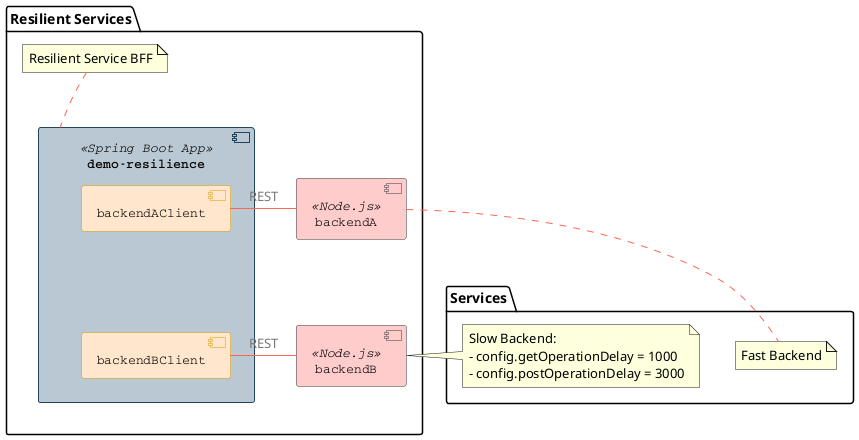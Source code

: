 @startuml

skinparam componentStyle uml2
skinparam component {
  FontSize 13
  FontName Courier
  BorderColor #D79B00
  BackgroundColor #FFE6CC


  ArrowFontName Impact
  ArrowColor #FF6655
  ArrowFontColor #777777
}
skinparam component<<Spring Boot App>> {
  BackgroundColor #BAC8D3
  BorderColor #23445D
}
skinparam component<<Node.js>> {
  BackgroundColor #FFCCCC
  BorderColor #36393D
}

package "Resilient Services" {
    component demoResilience as "demo-resilience" << Spring Boot App >> {
        component backendAClient
        component backendBClient
    }
    backendAClient -[hidden]-> backendBClient

    backendAClient -right- backendA : REST
    backendBClient -right- backendB : REST

    note top of demoResilience
        Resilient Service BFF
    end note
}


package "Services" {
    component backendA as "backend-a" <<Node.js>> {
    }
    component backendB as "backend-b" <<Node.js>> {
    }
    backendA -[hidden]- backendB

    note right of backendA
        Fast Backend
    end note
    note right of backendB
        Slow Backend:
        - config.getOperationDelay = 1000
        - config.postOperationDelay = 3000
    end note
}


@enduml